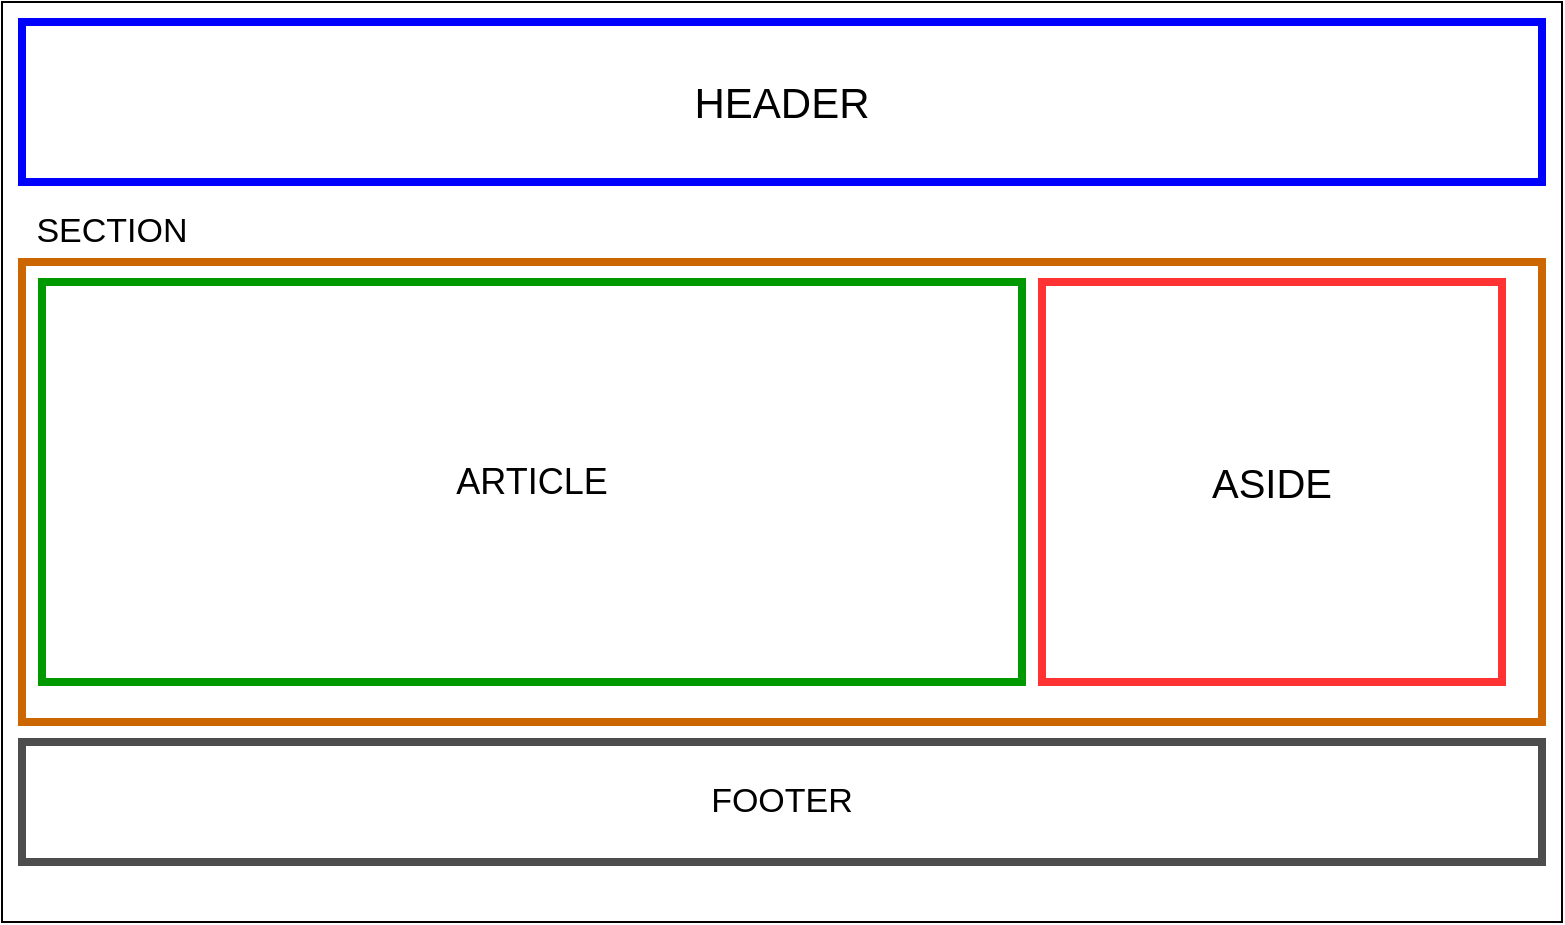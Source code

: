 <mxfile version="24.4.13" type="device">
  <diagram name="Página-1" id="Xfe99QoiPZLZzVF4dz2u">
    <mxGraphModel dx="1434" dy="772" grid="1" gridSize="10" guides="1" tooltips="1" connect="1" arrows="1" fold="1" page="1" pageScale="1" pageWidth="827" pageHeight="1169" math="0" shadow="0">
      <root>
        <mxCell id="0" />
        <mxCell id="1" parent="0" />
        <mxCell id="W-c9P5dm7CqbiwBc_W1A-1" value="" style="rounded=0;whiteSpace=wrap;html=1;movable=1;resizable=1;rotatable=1;deletable=1;editable=1;locked=0;connectable=1;" vertex="1" parent="1">
          <mxGeometry x="20" y="10" width="780" height="460" as="geometry" />
        </mxCell>
        <mxCell id="W-c9P5dm7CqbiwBc_W1A-2" value="&lt;font style=&quot;font-size: 21px;&quot;&gt;HEADER&lt;/font&gt;" style="rounded=0;whiteSpace=wrap;html=1;strokeWidth=4;strokeColor=#0000FF;" vertex="1" parent="1">
          <mxGeometry x="30" y="20" width="760" height="80" as="geometry" />
        </mxCell>
        <mxCell id="W-c9P5dm7CqbiwBc_W1A-4" value="" style="rounded=0;whiteSpace=wrap;html=1;strokeColor=#CC6600;strokeWidth=4;movable=1;resizable=1;rotatable=1;deletable=1;editable=1;locked=0;connectable=1;" vertex="1" parent="1">
          <mxGeometry x="30" y="140" width="760" height="230" as="geometry" />
        </mxCell>
        <mxCell id="W-c9P5dm7CqbiwBc_W1A-5" value="&lt;font style=&quot;font-size: 17px;&quot;&gt;SECTION&lt;/font&gt;" style="text;html=1;align=center;verticalAlign=middle;whiteSpace=wrap;rounded=0;" vertex="1" parent="1">
          <mxGeometry x="40" y="110" width="70" height="30" as="geometry" />
        </mxCell>
        <mxCell id="W-c9P5dm7CqbiwBc_W1A-6" value="&lt;font style=&quot;font-size: 18px;&quot;&gt;ARTICLE&lt;/font&gt;" style="rounded=0;whiteSpace=wrap;html=1;strokeWidth=4;strokeColor=#009900;" vertex="1" parent="1">
          <mxGeometry x="40" y="150" width="490" height="200" as="geometry" />
        </mxCell>
        <mxCell id="W-c9P5dm7CqbiwBc_W1A-8" value="&lt;font style=&quot;font-size: 20px;&quot;&gt;ASIDE&lt;/font&gt;" style="rounded=0;whiteSpace=wrap;html=1;strokeWidth=4;strokeColor=#FF3333;" vertex="1" parent="1">
          <mxGeometry x="540" y="150" width="230" height="200" as="geometry" />
        </mxCell>
        <mxCell id="W-c9P5dm7CqbiwBc_W1A-10" value="&lt;font style=&quot;font-size: 17px;&quot;&gt;FOOTER&lt;/font&gt;" style="rounded=0;whiteSpace=wrap;html=1;strokeColor=#4D4D4D;strokeWidth=4;" vertex="1" parent="1">
          <mxGeometry x="30" y="380" width="760" height="60" as="geometry" />
        </mxCell>
      </root>
    </mxGraphModel>
  </diagram>
</mxfile>
